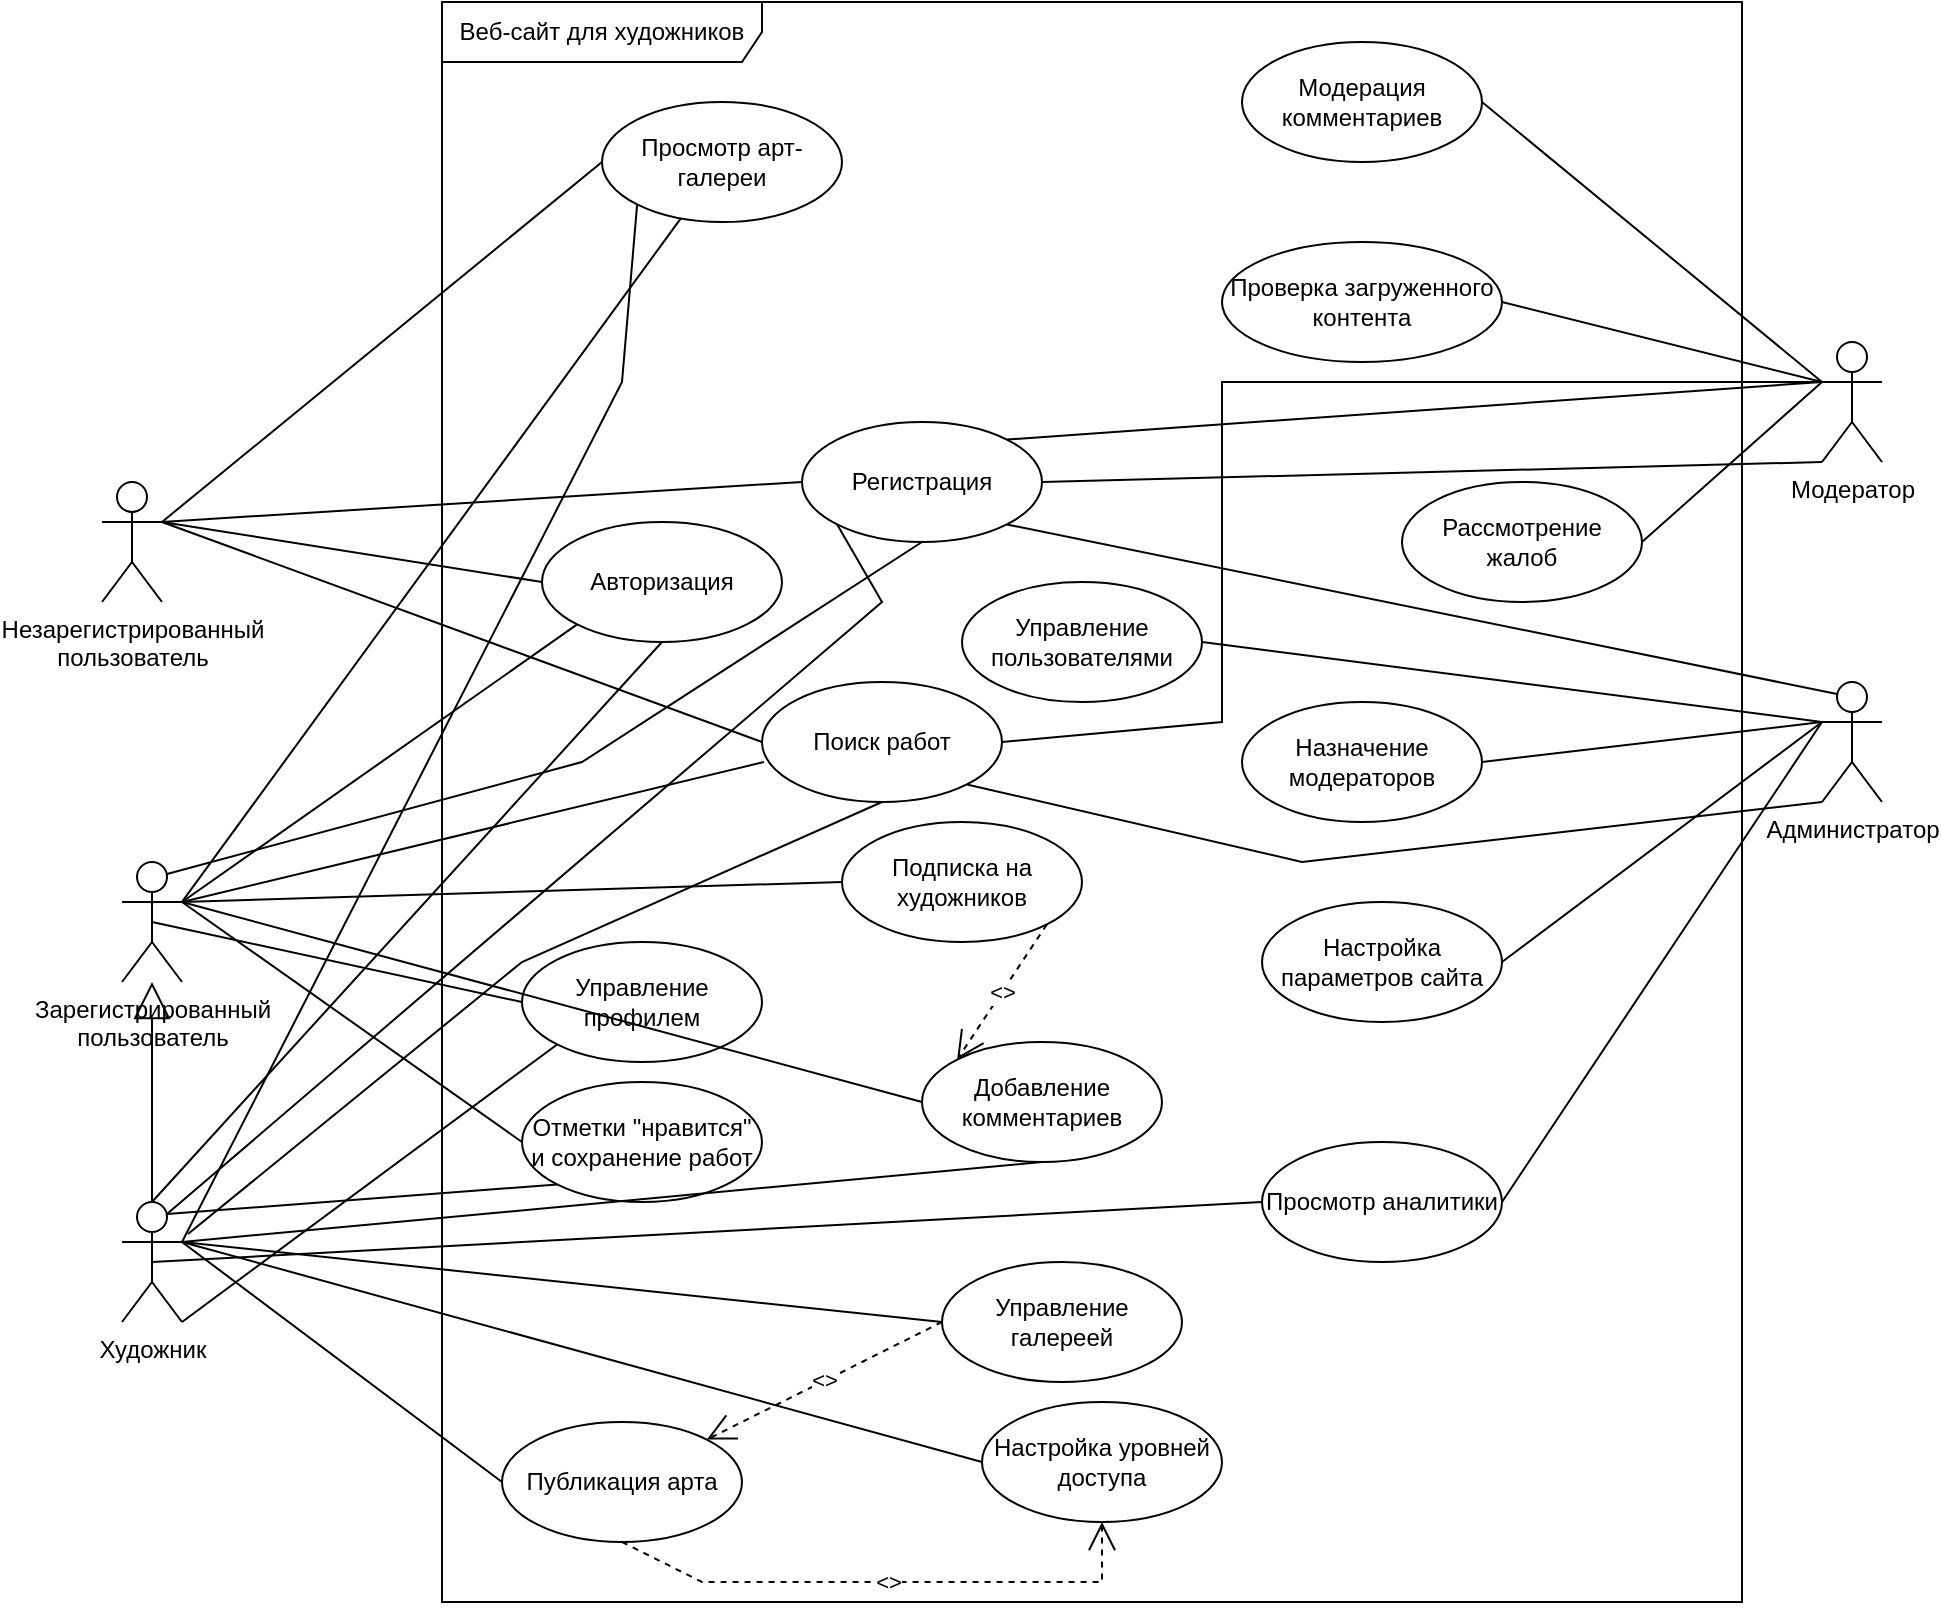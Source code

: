 <mxfile>
    <diagram id="UseCaseNEOsp" name="Use-Case диаграмма">
        <mxGraphModel dx="2081" dy="751" grid="1" gridSize="10" guides="1" tooltips="1" connect="1" arrows="1" fold="1" page="1" pageScale="1" pageWidth="850" pageHeight="1100" math="0" shadow="0">
            <root>
                <mxCell id="0"/>
                <mxCell id="1" parent="0"/>
                <mxCell id="2" value="Незарегистрированный&#xa;пользователь" style="shape=umlActor;verticalLabelPosition=bottom;verticalAlign=top;html=1;" parent="1" vertex="1">
                    <mxGeometry x="-120" y="320" width="30" height="60" as="geometry"/>
                </mxCell>
                <mxCell id="3" value="Зарегистрированный&#xa;пользователь" style="shape=umlActor;verticalLabelPosition=bottom;verticalAlign=top;html=1;" parent="1" vertex="1">
                    <mxGeometry x="-110" y="510" width="30" height="60" as="geometry"/>
                </mxCell>
                <mxCell id="4" value="Художник" style="shape=umlActor;verticalLabelPosition=bottom;verticalAlign=top;html=1;" parent="1" vertex="1">
                    <mxGeometry x="-110" y="680" width="30" height="60" as="geometry"/>
                </mxCell>
                <mxCell id="5" value="Модератор" style="shape=umlActor;verticalLabelPosition=bottom;verticalAlign=top;html=1;" parent="1" vertex="1">
                    <mxGeometry x="740" y="250" width="30" height="60" as="geometry"/>
                </mxCell>
                <mxCell id="6" value="Администратор" style="shape=umlActor;verticalLabelPosition=bottom;verticalAlign=top;html=1;" parent="1" vertex="1">
                    <mxGeometry x="740" y="420" width="30" height="60" as="geometry"/>
                </mxCell>
                <mxCell id="8" value="" style="endArrow=block;endSize=16;endFill=0;html=1;rounded=0;" parent="1" source="4" target="3" edge="1">
                    <mxGeometry width="160" relative="1" as="geometry">
                        <mxPoint x="80" y="550" as="sourcePoint"/>
                        <mxPoint x="240" y="550" as="targetPoint"/>
                    </mxGeometry>
                </mxCell>
                <mxCell id="9" value="Веб-сайт для художников" style="shape=umlFrame;whiteSpace=wrap;html=1;pointerEvents=0;recursiveResize=0;container=1;collapsible=0;width=160;height=30;" parent="1" vertex="1">
                    <mxGeometry x="50" y="80" width="650" height="800" as="geometry"/>
                </mxCell>
                <mxCell id="20" value="Настройка уровней доступа" style="ellipse;whiteSpace=wrap;html=1;" parent="9" vertex="1">
                    <mxGeometry x="270" y="700" width="120" height="60" as="geometry"/>
                </mxCell>
                <mxCell id="18" value="Публикация арта" style="ellipse;whiteSpace=wrap;html=1;" parent="9" vertex="1">
                    <mxGeometry x="30" y="710" width="120" height="60" as="geometry"/>
                </mxCell>
                <mxCell id="14" value="Добавление комментариев" style="ellipse;whiteSpace=wrap;html=1;" parent="9" vertex="1">
                    <mxGeometry x="240" y="520" width="120" height="60" as="geometry"/>
                </mxCell>
                <mxCell id="15" value="Управление профилем" style="ellipse;whiteSpace=wrap;html=1;" parent="9" vertex="1">
                    <mxGeometry x="40" y="470" width="120" height="60" as="geometry"/>
                </mxCell>
                <mxCell id="19" value="Управление галереей" style="ellipse;whiteSpace=wrap;html=1;" parent="9" vertex="1">
                    <mxGeometry x="250" y="630" width="120" height="60" as="geometry"/>
                </mxCell>
                <mxCell id="47" value="&lt;&lt;extend&gt;&gt;" style="endArrow=open;endSize=12;dashed=1;html=1;rounded=0;exitX=0;exitY=0.5;exitDx=0;exitDy=0;entryX=1;entryY=0;entryDx=0;entryDy=0;" parent="9" source="19" target="18" edge="1">
                    <mxGeometry width="160" relative="1" as="geometry">
                        <mxPoint x="130" y="470" as="sourcePoint"/>
                        <mxPoint x="290" y="470" as="targetPoint"/>
                    </mxGeometry>
                </mxCell>
                <mxCell id="17" value="Отметки &quot;нравится&quot; и сохранение работ" style="ellipse;whiteSpace=wrap;html=1;" parent="9" vertex="1">
                    <mxGeometry x="40" y="540" width="120" height="60" as="geometry"/>
                </mxCell>
                <mxCell id="11" value="Поиск работ" style="ellipse;whiteSpace=wrap;html=1;" parent="9" vertex="1">
                    <mxGeometry x="160" y="340" width="120" height="60" as="geometry"/>
                </mxCell>
                <mxCell id="46" value="&lt;&lt;include&gt;&gt;" style="endArrow=open;endSize=12;dashed=1;html=1;rounded=0;entryX=0.5;entryY=1;entryDx=0;entryDy=0;exitX=0.5;exitY=1;exitDx=0;exitDy=0;" parent="9" target="20" edge="1" source="18">
                    <mxGeometry width="160" relative="1" as="geometry">
                        <mxPoint x="120" y="730" as="sourcePoint"/>
                        <mxPoint x="250" y="700" as="targetPoint"/>
                        <Array as="points">
                            <mxPoint x="130" y="790"/>
                            <mxPoint x="220" y="790"/>
                            <mxPoint x="330" y="790"/>
                        </Array>
                    </mxGeometry>
                </mxCell>
                <mxCell id="12" value="Регистрация" style="ellipse;whiteSpace=wrap;html=1;" parent="9" vertex="1">
                    <mxGeometry x="180" y="210" width="120" height="60" as="geometry"/>
                </mxCell>
                <mxCell id="21" value="Модерация комментариев" style="ellipse;whiteSpace=wrap;html=1;" parent="9" vertex="1">
                    <mxGeometry x="400" y="20" width="120" height="60" as="geometry"/>
                </mxCell>
                <mxCell id="22" value="Проверка загруженного контента" style="ellipse;whiteSpace=wrap;html=1;" parent="9" vertex="1">
                    <mxGeometry x="390" y="120" width="140" height="60" as="geometry"/>
                </mxCell>
                <mxCell id="23" value="Рассмотрение жалоб" style="ellipse;whiteSpace=wrap;html=1;" parent="9" vertex="1">
                    <mxGeometry x="480" y="240" width="120" height="60" as="geometry"/>
                </mxCell>
                <mxCell id="24" value="Управление пользователями" style="ellipse;whiteSpace=wrap;html=1;" parent="9" vertex="1">
                    <mxGeometry x="260" y="290" width="120" height="60" as="geometry"/>
                </mxCell>
                <mxCell id="27" value="Просмотр аналитики" style="ellipse;whiteSpace=wrap;html=1;" parent="9" vertex="1">
                    <mxGeometry x="410" y="570" width="120" height="60" as="geometry"/>
                </mxCell>
                <mxCell id="13" value="Авторизация" style="ellipse;whiteSpace=wrap;html=1;" parent="9" vertex="1">
                    <mxGeometry x="50" y="260" width="120" height="60" as="geometry"/>
                </mxCell>
                <mxCell id="16" value="Подписка на художников" style="ellipse;whiteSpace=wrap;html=1;" parent="9" vertex="1">
                    <mxGeometry x="200" y="410" width="120" height="60" as="geometry"/>
                </mxCell>
                <mxCell id="48" value="&lt;&lt;include&gt;&gt;" style="endArrow=open;endSize=12;dashed=1;html=1;rounded=0;entryX=0;entryY=0;entryDx=0;entryDy=0;exitX=1;exitY=1;exitDx=0;exitDy=0;" parent="9" source="16" target="14" edge="1">
                    <mxGeometry width="160" relative="1" as="geometry">
                        <mxPoint x="190" y="470" as="sourcePoint"/>
                        <mxPoint x="360" y="340" as="targetPoint"/>
                    </mxGeometry>
                </mxCell>
                <mxCell id="26" value="Настройка параметров сайта" style="ellipse;whiteSpace=wrap;html=1;" parent="9" vertex="1">
                    <mxGeometry x="410" y="450" width="120" height="60" as="geometry"/>
                </mxCell>
                <mxCell id="25" value="Назначение модераторов" style="ellipse;whiteSpace=wrap;html=1;" parent="9" vertex="1">
                    <mxGeometry x="400" y="350" width="120" height="60" as="geometry"/>
                </mxCell>
                <mxCell id="10" value="Просмотр арт-галереи" style="ellipse;whiteSpace=wrap;html=1;" parent="9" vertex="1">
                    <mxGeometry x="80" y="50" width="120" height="60" as="geometry"/>
                </mxCell>
                <mxCell id="28" value="" style="endArrow=none;html=1;rounded=0;exitX=1;exitY=0.333;exitDx=0;exitDy=0;exitPerimeter=0;entryX=0;entryY=0.5;entryDx=0;entryDy=0;" parent="1" source="2" target="10" edge="1">
                    <mxGeometry width="50" height="50" relative="1" as="geometry">
                        <mxPoint x="400" y="430" as="sourcePoint"/>
                        <mxPoint x="450" y="380" as="targetPoint"/>
                    </mxGeometry>
                </mxCell>
                <mxCell id="29" value="" style="endArrow=none;html=1;rounded=0;exitX=1;exitY=0.333;exitDx=0;exitDy=0;exitPerimeter=0;entryX=0;entryY=0.5;entryDx=0;entryDy=0;" parent="1" source="2" target="11" edge="1">
                    <mxGeometry width="50" height="50" relative="1" as="geometry">
                        <mxPoint x="400" y="430" as="sourcePoint"/>
                        <mxPoint x="450" y="380" as="targetPoint"/>
                    </mxGeometry>
                </mxCell>
                <mxCell id="30" value="" style="endArrow=none;html=1;rounded=0;exitX=1;exitY=0.333;exitDx=0;exitDy=0;exitPerimeter=0;entryX=0;entryY=0.5;entryDx=0;entryDy=0;" parent="1" source="2" target="12" edge="1">
                    <mxGeometry width="50" height="50" relative="1" as="geometry">
                        <mxPoint x="400" y="430" as="sourcePoint"/>
                        <mxPoint x="450" y="380" as="targetPoint"/>
                    </mxGeometry>
                </mxCell>
                <mxCell id="31" value="" style="endArrow=none;html=1;rounded=0;exitX=1;exitY=0.333;exitDx=0;exitDy=0;exitPerimeter=0;entryX=0;entryY=0.5;entryDx=0;entryDy=0;" parent="1" source="2" target="13" edge="1">
                    <mxGeometry width="50" height="50" relative="1" as="geometry">
                        <mxPoint x="400" y="430" as="sourcePoint"/>
                        <mxPoint x="450" y="380" as="targetPoint"/>
                    </mxGeometry>
                </mxCell>
                <mxCell id="32" value="" style="endArrow=none;html=1;rounded=0;exitX=1;exitY=0.333;exitDx=0;exitDy=0;exitPerimeter=0;entryX=0;entryY=0.5;entryDx=0;entryDy=0;" parent="1" source="3" target="14" edge="1">
                    <mxGeometry width="50" height="50" relative="1" as="geometry">
                        <mxPoint x="400" y="430" as="sourcePoint"/>
                        <mxPoint x="450" y="380" as="targetPoint"/>
                    </mxGeometry>
                </mxCell>
                <mxCell id="34" value="" style="endArrow=none;html=1;rounded=0;exitX=1;exitY=0.333;exitDx=0;exitDy=0;exitPerimeter=0;entryX=0;entryY=0.5;entryDx=0;entryDy=0;" parent="1" source="3" target="16" edge="1">
                    <mxGeometry width="50" height="50" relative="1" as="geometry">
                        <mxPoint x="400" y="430" as="sourcePoint"/>
                        <mxPoint x="450" y="380" as="targetPoint"/>
                    </mxGeometry>
                </mxCell>
                <mxCell id="35" value="" style="endArrow=none;html=1;rounded=0;exitX=1;exitY=0.333;exitDx=0;exitDy=0;exitPerimeter=0;entryX=0;entryY=0.5;entryDx=0;entryDy=0;" parent="1" source="3" target="17" edge="1">
                    <mxGeometry width="50" height="50" relative="1" as="geometry">
                        <mxPoint x="400" y="430" as="sourcePoint"/>
                        <mxPoint x="450" y="380" as="targetPoint"/>
                    </mxGeometry>
                </mxCell>
                <mxCell id="36" value="" style="endArrow=none;html=1;rounded=0;exitX=1;exitY=0.333;exitDx=0;exitDy=0;exitPerimeter=0;entryX=0;entryY=0.5;entryDx=0;entryDy=0;" parent="1" source="4" target="18" edge="1">
                    <mxGeometry width="50" height="50" relative="1" as="geometry">
                        <mxPoint x="400" y="430" as="sourcePoint"/>
                        <mxPoint x="450" y="380" as="targetPoint"/>
                    </mxGeometry>
                </mxCell>
                <mxCell id="37" value="" style="endArrow=none;html=1;rounded=0;exitX=1;exitY=0.333;exitDx=0;exitDy=0;exitPerimeter=0;entryX=0;entryY=0.5;entryDx=0;entryDy=0;" parent="1" source="4" target="19" edge="1">
                    <mxGeometry width="50" height="50" relative="1" as="geometry">
                        <mxPoint x="400" y="430" as="sourcePoint"/>
                        <mxPoint x="450" y="380" as="targetPoint"/>
                    </mxGeometry>
                </mxCell>
                <mxCell id="38" value="" style="endArrow=none;html=1;rounded=0;exitX=1;exitY=0.333;exitDx=0;exitDy=0;exitPerimeter=0;entryX=0;entryY=0.5;entryDx=0;entryDy=0;" parent="1" source="4" target="20" edge="1">
                    <mxGeometry width="50" height="50" relative="1" as="geometry">
                        <mxPoint x="400" y="430" as="sourcePoint"/>
                        <mxPoint x="450" y="380" as="targetPoint"/>
                    </mxGeometry>
                </mxCell>
                <mxCell id="39" value="" style="endArrow=none;html=1;rounded=0;exitX=0;exitY=0.333;exitDx=0;exitDy=0;exitPerimeter=0;entryX=1;entryY=0.5;entryDx=0;entryDy=0;" parent="1" source="5" target="21" edge="1">
                    <mxGeometry width="50" height="50" relative="1" as="geometry">
                        <mxPoint x="400" y="430" as="sourcePoint"/>
                        <mxPoint x="450" y="380" as="targetPoint"/>
                    </mxGeometry>
                </mxCell>
                <mxCell id="40" value="" style="endArrow=none;html=1;rounded=0;exitX=0;exitY=0.333;exitDx=0;exitDy=0;exitPerimeter=0;entryX=1;entryY=0.5;entryDx=0;entryDy=0;" parent="1" source="5" target="22" edge="1">
                    <mxGeometry width="50" height="50" relative="1" as="geometry">
                        <mxPoint x="400" y="430" as="sourcePoint"/>
                        <mxPoint x="450" y="380" as="targetPoint"/>
                    </mxGeometry>
                </mxCell>
                <mxCell id="41" value="" style="endArrow=none;html=1;rounded=0;exitX=0;exitY=0.333;exitDx=0;exitDy=0;exitPerimeter=0;entryX=1;entryY=0.5;entryDx=0;entryDy=0;" parent="1" source="5" target="23" edge="1">
                    <mxGeometry width="50" height="50" relative="1" as="geometry">
                        <mxPoint x="400" y="430" as="sourcePoint"/>
                        <mxPoint x="450" y="380" as="targetPoint"/>
                    </mxGeometry>
                </mxCell>
                <mxCell id="42" value="" style="endArrow=none;html=1;rounded=0;exitX=0;exitY=0.333;exitDx=0;exitDy=0;exitPerimeter=0;entryX=1;entryY=0.5;entryDx=0;entryDy=0;" parent="1" source="6" target="24" edge="1">
                    <mxGeometry width="50" height="50" relative="1" as="geometry">
                        <mxPoint x="400" y="430" as="sourcePoint"/>
                        <mxPoint x="450" y="380" as="targetPoint"/>
                    </mxGeometry>
                </mxCell>
                <mxCell id="43" value="" style="endArrow=none;html=1;rounded=0;exitX=0;exitY=0.333;exitDx=0;exitDy=0;exitPerimeter=0;entryX=1;entryY=0.5;entryDx=0;entryDy=0;" parent="1" source="6" target="25" edge="1">
                    <mxGeometry width="50" height="50" relative="1" as="geometry">
                        <mxPoint x="400" y="430" as="sourcePoint"/>
                        <mxPoint x="450" y="380" as="targetPoint"/>
                    </mxGeometry>
                </mxCell>
                <mxCell id="44" value="" style="endArrow=none;html=1;rounded=0;exitX=0;exitY=0.333;exitDx=0;exitDy=0;exitPerimeter=0;entryX=1;entryY=0.5;entryDx=0;entryDy=0;" parent="1" source="6" target="26" edge="1">
                    <mxGeometry width="50" height="50" relative="1" as="geometry">
                        <mxPoint x="400" y="430" as="sourcePoint"/>
                        <mxPoint x="450" y="380" as="targetPoint"/>
                    </mxGeometry>
                </mxCell>
                <mxCell id="45" value="" style="endArrow=none;html=1;rounded=0;exitX=0;exitY=0.333;exitDx=0;exitDy=0;exitPerimeter=0;entryX=1;entryY=0.5;entryDx=0;entryDy=0;" parent="1" source="6" target="27" edge="1">
                    <mxGeometry width="50" height="50" relative="1" as="geometry">
                        <mxPoint x="400" y="430" as="sourcePoint"/>
                        <mxPoint x="450" y="380" as="targetPoint"/>
                    </mxGeometry>
                </mxCell>
                <mxCell id="52" value="" style="endArrow=none;html=1;rounded=0;exitX=1;exitY=0.333;exitDx=0;exitDy=0;exitPerimeter=0;" edge="1" parent="1" source="3" target="10">
                    <mxGeometry width="50" height="50" relative="1" as="geometry">
                        <mxPoint x="-80" y="530" as="sourcePoint"/>
                        <mxPoint x="360" y="520" as="targetPoint"/>
                    </mxGeometry>
                </mxCell>
                <mxCell id="53" value="" style="endArrow=none;html=1;rounded=0;entryX=0;entryY=1;entryDx=0;entryDy=0;" edge="1" parent="1" target="13">
                    <mxGeometry width="50" height="50" relative="1" as="geometry">
                        <mxPoint x="-80" y="530" as="sourcePoint"/>
                        <mxPoint x="200" y="480" as="targetPoint"/>
                    </mxGeometry>
                </mxCell>
                <mxCell id="54" value="" style="endArrow=none;html=1;rounded=0;exitX=1;exitY=0.333;exitDx=0;exitDy=0;exitPerimeter=0;entryX=0.008;entryY=0.667;entryDx=0;entryDy=0;entryPerimeter=0;" edge="1" parent="1" target="11">
                    <mxGeometry width="50" height="50" relative="1" as="geometry">
                        <mxPoint x="-80" y="530" as="sourcePoint"/>
                        <mxPoint x="220" y="510" as="targetPoint"/>
                    </mxGeometry>
                </mxCell>
                <mxCell id="55" value="" style="endArrow=none;html=1;rounded=0;entryX=0;entryY=1;entryDx=0;entryDy=0;" edge="1" parent="1" target="10">
                    <mxGeometry width="50" height="50" relative="1" as="geometry">
                        <mxPoint x="-80" y="700" as="sourcePoint"/>
                        <mxPoint x="330" y="700" as="targetPoint"/>
                        <Array as="points">
                            <mxPoint x="140" y="270"/>
                        </Array>
                    </mxGeometry>
                </mxCell>
                <mxCell id="56" value="" style="endArrow=none;html=1;rounded=0;entryX=1;entryY=0;entryDx=0;entryDy=0;" edge="1" parent="1" target="12">
                    <mxGeometry width="50" height="50" relative="1" as="geometry">
                        <mxPoint x="740" y="270" as="sourcePoint"/>
                        <mxPoint x="690" y="340" as="targetPoint"/>
                    </mxGeometry>
                </mxCell>
                <mxCell id="57" value="" style="endArrow=none;html=1;rounded=0;exitX=0.25;exitY=0.1;exitDx=0;exitDy=0;exitPerimeter=0;entryX=1;entryY=1;entryDx=0;entryDy=0;" edge="1" parent="1" source="6" target="12">
                    <mxGeometry width="50" height="50" relative="1" as="geometry">
                        <mxPoint x="760" y="290" as="sourcePoint"/>
                        <mxPoint x="700" y="350" as="targetPoint"/>
                    </mxGeometry>
                </mxCell>
                <mxCell id="58" value="" style="endArrow=none;html=1;rounded=0;exitX=0.75;exitY=0.1;exitDx=0;exitDy=0;exitPerimeter=0;entryX=0;entryY=1;entryDx=0;entryDy=0;" edge="1" parent="1" source="4" target="17">
                    <mxGeometry width="50" height="50" relative="1" as="geometry">
                        <mxPoint x="-70" y="710" as="sourcePoint"/>
                        <mxPoint x="330" y="700" as="targetPoint"/>
                    </mxGeometry>
                </mxCell>
                <mxCell id="59" value="" style="endArrow=none;html=1;rounded=0;exitX=1;exitY=0.333;exitDx=0;exitDy=0;exitPerimeter=0;entryX=0.5;entryY=1;entryDx=0;entryDy=0;" edge="1" parent="1" source="4" target="14">
                    <mxGeometry width="50" height="50" relative="1" as="geometry">
                        <mxPoint x="-60" y="720" as="sourcePoint"/>
                        <mxPoint x="340" y="710" as="targetPoint"/>
                    </mxGeometry>
                </mxCell>
                <mxCell id="60" value="" style="endArrow=none;html=1;rounded=0;exitX=0.5;exitY=0;exitDx=0;exitDy=0;exitPerimeter=0;entryX=0.5;entryY=1;entryDx=0;entryDy=0;" edge="1" parent="1" source="4" target="13">
                    <mxGeometry width="50" height="50" relative="1" as="geometry">
                        <mxPoint x="-50" y="730" as="sourcePoint"/>
                        <mxPoint x="350" y="720" as="targetPoint"/>
                    </mxGeometry>
                </mxCell>
                <mxCell id="61" value="" style="endArrow=none;html=1;rounded=0;exitX=0;exitY=1;exitDx=0;exitDy=0;exitPerimeter=0;entryX=1;entryY=0.5;entryDx=0;entryDy=0;" edge="1" parent="1" source="5" target="12">
                    <mxGeometry width="50" height="50" relative="1" as="geometry">
                        <mxPoint x="758" y="436" as="sourcePoint"/>
                        <mxPoint x="462" y="351" as="targetPoint"/>
                    </mxGeometry>
                </mxCell>
                <mxCell id="33" value="" style="endArrow=none;html=1;rounded=0;exitX=0.5;exitY=0.5;exitDx=0;exitDy=0;entryX=0;entryY=0.5;entryDx=0;entryDy=0;exitPerimeter=0;" parent="1" source="3" target="15" edge="1">
                    <mxGeometry width="50" height="50" relative="1" as="geometry">
                        <mxPoint x="400" y="430" as="sourcePoint"/>
                        <mxPoint x="450" y="380" as="targetPoint"/>
                    </mxGeometry>
                </mxCell>
                <mxCell id="62" value="" style="endArrow=none;html=1;rounded=0;exitX=1;exitY=1;exitDx=0;exitDy=0;entryX=0;entryY=1;entryDx=0;entryDy=0;exitPerimeter=0;" edge="1" parent="1" source="4" target="15">
                    <mxGeometry width="50" height="50" relative="1" as="geometry">
                        <mxPoint x="-85" y="550" as="sourcePoint"/>
                        <mxPoint x="375" y="580" as="targetPoint"/>
                    </mxGeometry>
                </mxCell>
                <mxCell id="63" value="" style="endArrow=none;html=1;rounded=0;exitX=0.5;exitY=0.5;exitDx=0;exitDy=0;exitPerimeter=0;entryX=0;entryY=0.5;entryDx=0;entryDy=0;" edge="1" parent="1" source="4" target="27">
                    <mxGeometry width="50" height="50" relative="1" as="geometry">
                        <mxPoint x="-70" y="710" as="sourcePoint"/>
                        <mxPoint x="310" y="750" as="targetPoint"/>
                    </mxGeometry>
                </mxCell>
                <mxCell id="65" value="" style="endArrow=none;html=1;rounded=0;exitX=0.75;exitY=0.1;exitDx=0;exitDy=0;exitPerimeter=0;entryX=0.5;entryY=1;entryDx=0;entryDy=0;" edge="1" parent="1" source="3" target="12">
                    <mxGeometry width="50" height="50" relative="1" as="geometry">
                        <mxPoint x="-70" y="540" as="sourcePoint"/>
                        <mxPoint x="221" y="470" as="targetPoint"/>
                        <Array as="points">
                            <mxPoint x="120" y="460"/>
                        </Array>
                    </mxGeometry>
                </mxCell>
                <mxCell id="66" value="" style="endArrow=none;html=1;rounded=0;exitX=0.75;exitY=0.1;exitDx=0;exitDy=0;exitPerimeter=0;entryX=0;entryY=1;entryDx=0;entryDy=0;" edge="1" parent="1" source="4" target="12">
                    <mxGeometry width="50" height="50" relative="1" as="geometry">
                        <mxPoint x="-85" y="690" as="sourcePoint"/>
                        <mxPoint x="170" y="410" as="targetPoint"/>
                        <Array as="points">
                            <mxPoint x="270" y="380"/>
                        </Array>
                    </mxGeometry>
                </mxCell>
                <mxCell id="67" value="" style="endArrow=none;html=1;rounded=0;exitX=0.75;exitY=0.1;exitDx=0;exitDy=0;exitPerimeter=0;entryX=0.5;entryY=1;entryDx=0;entryDy=0;" edge="1" parent="1" target="11">
                    <mxGeometry width="50" height="50" relative="1" as="geometry">
                        <mxPoint x="-77" y="696" as="sourcePoint"/>
                        <mxPoint x="258" y="351" as="targetPoint"/>
                        <Array as="points">
                            <mxPoint x="90" y="560"/>
                        </Array>
                    </mxGeometry>
                </mxCell>
                <mxCell id="68" value="" style="endArrow=none;html=1;rounded=0;entryX=1;entryY=0.5;entryDx=0;entryDy=0;" edge="1" parent="1" target="11">
                    <mxGeometry width="50" height="50" relative="1" as="geometry">
                        <mxPoint x="740" y="270" as="sourcePoint"/>
                        <mxPoint x="342" y="309" as="targetPoint"/>
                        <Array as="points">
                            <mxPoint x="440" y="270"/>
                            <mxPoint x="440" y="440"/>
                        </Array>
                    </mxGeometry>
                </mxCell>
                <mxCell id="69" value="" style="endArrow=none;html=1;rounded=0;exitX=0;exitY=1;exitDx=0;exitDy=0;exitPerimeter=0;entryX=1;entryY=1;entryDx=0;entryDy=0;" edge="1" parent="1" source="6" target="11">
                    <mxGeometry width="50" height="50" relative="1" as="geometry">
                        <mxPoint x="750" y="450" as="sourcePoint"/>
                        <mxPoint x="580" y="470" as="targetPoint"/>
                        <Array as="points">
                            <mxPoint x="480" y="510"/>
                        </Array>
                    </mxGeometry>
                </mxCell>
            </root>
        </mxGraphModel>
    </diagram>
</mxfile>